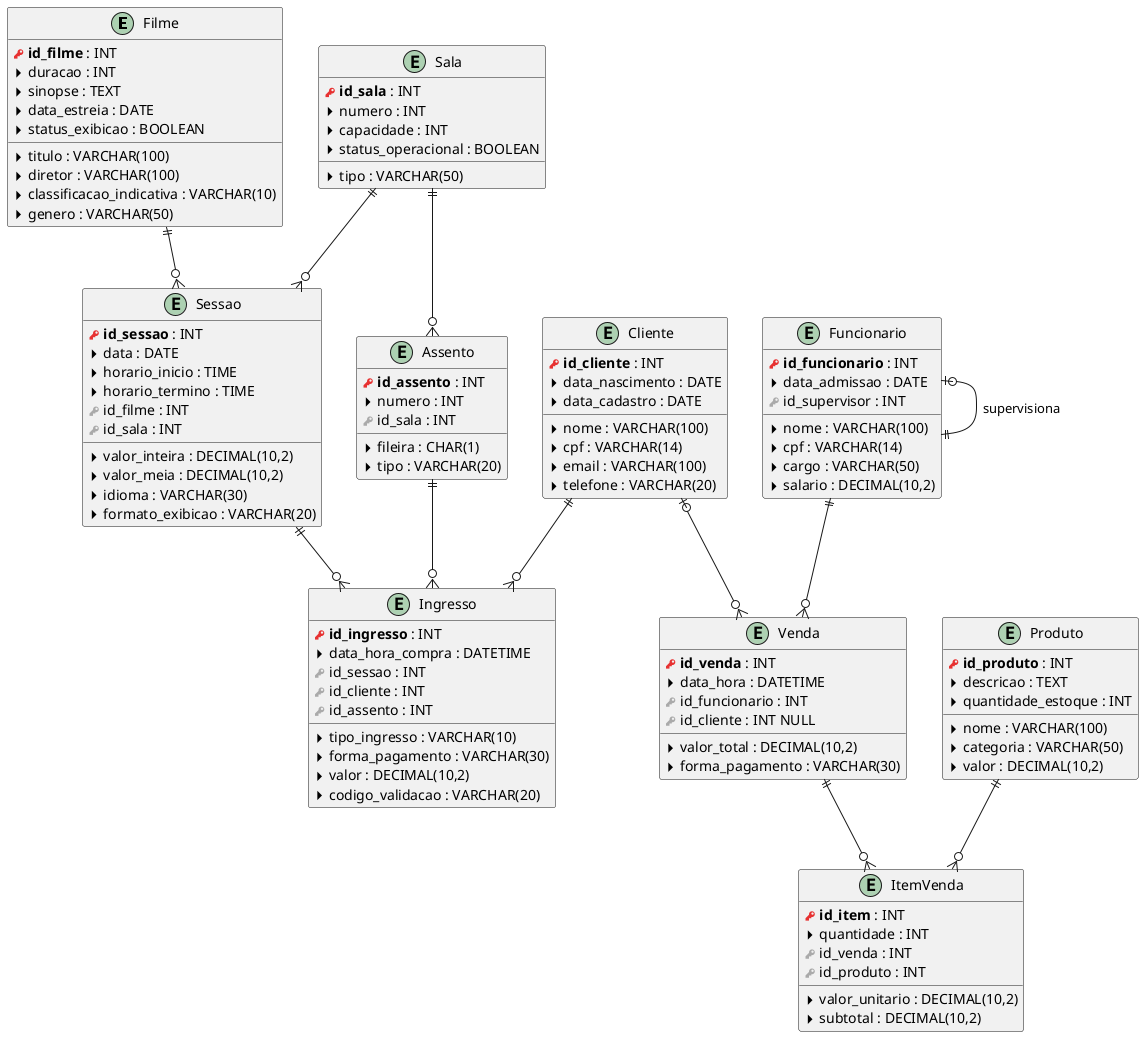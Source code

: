 @startuml Cinema

!define primary_key(x) <b><color:#e73131><&key></color> x</b>
!define foreign_key(x) <color:#aaaaaa><&key></color> x
!define attribute(x) <color:#000000><&caret-right></color> x

entity "Filme" as filme {
  primary_key(id_filme) : INT
  attribute(titulo) : VARCHAR(100)
  attribute(diretor) : VARCHAR(100)
  attribute(duracao) : INT
  attribute(classificacao_indicativa) : VARCHAR(10)
  attribute(sinopse) : TEXT
  attribute(genero) : VARCHAR(50)
  attribute(data_estreia) : DATE
  attribute(status_exibicao) : BOOLEAN
}

entity "Sala" as sala {
  primary_key(id_sala) : INT
  attribute(numero) : INT
  attribute(capacidade) : INT
  attribute(tipo) : VARCHAR(50)
  attribute(status_operacional) : BOOLEAN
}

entity "Assento" as assento {
  primary_key(id_assento) : INT
  attribute(fileira) : CHAR(1)
  attribute(numero) : INT
  attribute(tipo) : VARCHAR(20)
  foreign_key(id_sala) : INT
}

entity "Sessao" as sessao {
  primary_key(id_sessao) : INT
  attribute(data) : DATE
  attribute(horario_inicio) : TIME
  attribute(horario_termino) : TIME
  attribute(valor_inteira) : DECIMAL(10,2)
  attribute(valor_meia) : DECIMAL(10,2)
  attribute(idioma) : VARCHAR(30)
  attribute(formato_exibicao) : VARCHAR(20)
  foreign_key(id_filme) : INT
  foreign_key(id_sala) : INT
}

entity "Cliente" as cliente {
  primary_key(id_cliente) : INT
  attribute(nome) : VARCHAR(100)
  attribute(cpf) : VARCHAR(14)
  attribute(email) : VARCHAR(100)
  attribute(telefone) : VARCHAR(20)
  attribute(data_nascimento) : DATE
  attribute(data_cadastro) : DATE
}

entity "Funcionario" as funcionario {
  primary_key(id_funcionario) : INT
  attribute(nome) : VARCHAR(100)
  attribute(cpf) : VARCHAR(14)
  attribute(cargo) : VARCHAR(50)
  attribute(data_admissao) : DATE
  attribute(salario) : DECIMAL(10,2)
  foreign_key(id_supervisor) : INT
}

entity "Ingresso" as ingresso {
  primary_key(id_ingresso) : INT
  attribute(tipo_ingresso) : VARCHAR(10)
  attribute(data_hora_compra) : DATETIME
  attribute(forma_pagamento) : VARCHAR(30)
  attribute(valor) : DECIMAL(10,2)
  attribute(codigo_validacao) : VARCHAR(20)
  foreign_key(id_sessao) : INT
  foreign_key(id_cliente) : INT
  foreign_key(id_assento) : INT
}

entity "Produto" as produto {
  primary_key(id_produto) : INT
  attribute(nome) : VARCHAR(100)
  attribute(descricao) : TEXT
  attribute(categoria) : VARCHAR(50)
  attribute(valor) : DECIMAL(10,2)
  attribute(quantidade_estoque) : INT
}

entity "Venda" as venda {
  primary_key(id_venda) : INT
  attribute(data_hora) : DATETIME
  attribute(valor_total) : DECIMAL(10,2)
  attribute(forma_pagamento) : VARCHAR(30)
  foreign_key(id_funcionario) : INT
  foreign_key(id_cliente) : INT NULL
}

entity "ItemVenda" as itemvenda {
  primary_key(id_item) : INT
  attribute(quantidade) : INT
  attribute(valor_unitario) : DECIMAL(10,2)
  attribute(subtotal) : DECIMAL(10,2)
  foreign_key(id_venda) : INT
  foreign_key(id_produto) : INT
}

' Relacionamentos
filme ||--o{ sessao
sala ||--o{ sessao
sala ||--o{ assento
sessao ||--o{ ingresso
cliente ||--o{ ingresso
cliente |o--o{ venda
assento ||--o{ ingresso
funcionario ||--o{ venda
funcionario |o--|| funcionario : supervisiona
venda ||--o{ itemvenda
produto ||--o{ itemvenda

@enduml2